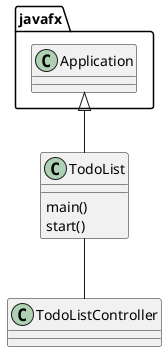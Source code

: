 @startuml
'https://plantuml.com/class-diagram

class TodoList {
    main()
    start()
}
class TodoListController

javafx.Application <|-- TodoList
TodoList -- TodoListController

@enduml